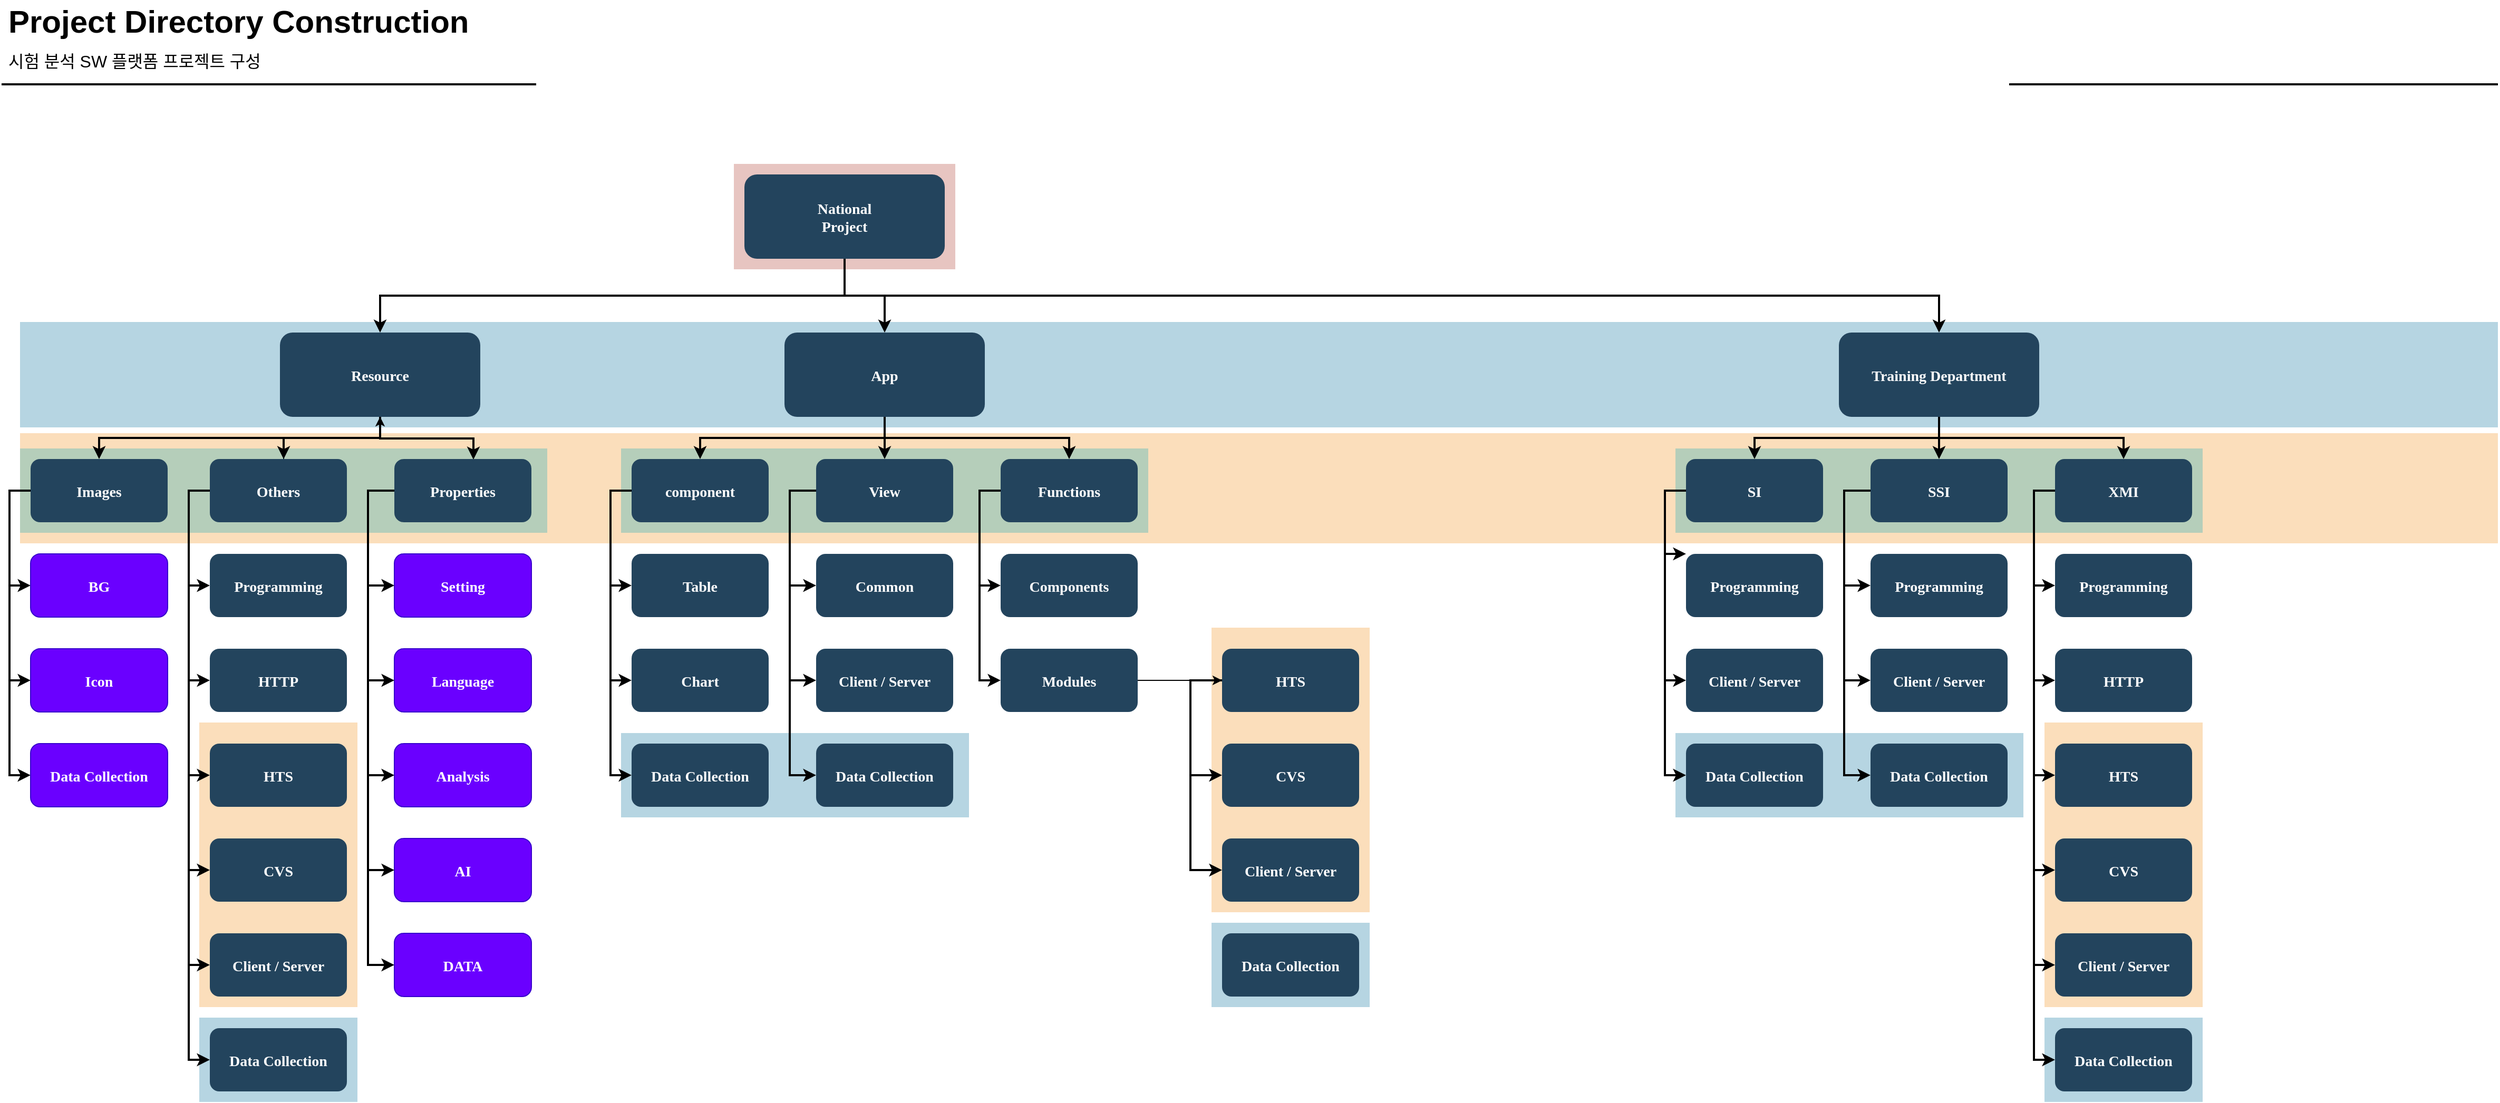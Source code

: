 <mxfile version="13.6.6" type="github">
  <diagram name="Page-1" id="2c0d36ab-eaac-3732-788b-9136903baeff">
    <mxGraphModel dx="1673" dy="934" grid="1" gridSize="10" guides="1" tooltips="1" connect="1" arrows="1" fold="1" page="1" pageScale="1.5" pageWidth="1654" pageHeight="1169" background="#ffffff" math="0" shadow="0">
      <root>
        <mxCell id="0" />
        <mxCell id="1" parent="0" />
        <mxCell id="123" value="" style="fillColor=#AE4132;strokeColor=none;opacity=30;" parent="1" vertex="1">
          <mxGeometry x="747" y="175.5" width="210" height="100.0" as="geometry" />
        </mxCell>
        <mxCell id="122" value="" style="fillColor=#10739E;strokeColor=none;opacity=30;" parent="1" vertex="1">
          <mxGeometry x="70" y="325.5" width="2350" height="100" as="geometry" />
        </mxCell>
        <mxCell id="121" value="" style="fillColor=#F2931E;strokeColor=none;opacity=30;" parent="1" vertex="1">
          <mxGeometry x="1990" y="705.5" width="150" height="270" as="geometry" />
        </mxCell>
        <mxCell id="119" value="" style="fillColor=#F2931E;strokeColor=none;opacity=30;" parent="1" vertex="1">
          <mxGeometry x="1200" y="615.5" width="150" height="270" as="geometry" />
        </mxCell>
        <mxCell id="117" value="" style="fillColor=#F2931E;strokeColor=none;opacity=30;" parent="1" vertex="1">
          <mxGeometry x="70" y="431" width="2350" height="104.5" as="geometry" />
        </mxCell>
        <mxCell id="116" value="" style="fillColor=#10739E;strokeColor=none;opacity=30;" parent="1" vertex="1">
          <mxGeometry x="1990" y="985.5" width="150" height="80" as="geometry" />
        </mxCell>
        <mxCell id="115" value="" style="fillColor=#10739E;strokeColor=none;opacity=30;" parent="1" vertex="1">
          <mxGeometry x="1640" y="715.5" width="330" height="80" as="geometry" />
        </mxCell>
        <mxCell id="114" value="" style="fillColor=#10739E;strokeColor=none;opacity=30;" parent="1" vertex="1">
          <mxGeometry x="1200" y="895.5" width="150" height="80" as="geometry" />
        </mxCell>
        <mxCell id="113" value="" style="fillColor=#10739E;strokeColor=none;opacity=30;" parent="1" vertex="1">
          <mxGeometry x="640" y="715.5" width="330.0" height="80" as="geometry" />
        </mxCell>
        <mxCell id="110" value="" style="fillColor=#12AAB5;strokeColor=none;opacity=30;" parent="1" vertex="1">
          <mxGeometry x="1640" y="445.5" width="500" height="80" as="geometry" />
        </mxCell>
        <mxCell id="109" value="" style="fillColor=#12AAB5;strokeColor=none;opacity=30;" parent="1" vertex="1">
          <mxGeometry x="640" y="445.5" width="500" height="80" as="geometry" />
        </mxCell>
        <mxCell id="2" value="National&#xa;Project" style="rounded=1;fillColor=#23445D;gradientColor=none;strokeColor=none;fontColor=#FFFFFF;fontStyle=1;fontFamily=Tahoma;fontSize=14" parent="1" vertex="1">
          <mxGeometry x="757" y="185.5" width="190" height="80" as="geometry" />
        </mxCell>
        <mxCell id="4" value="Training Department" style="rounded=1;fillColor=#23445D;gradientColor=none;strokeColor=none;fontColor=#FFFFFF;fontStyle=1;fontFamily=Tahoma;fontSize=14" parent="1" vertex="1">
          <mxGeometry x="1795.0" y="335.5" width="190" height="80" as="geometry" />
        </mxCell>
        <mxCell id="9" value="" style="edgeStyle=elbowEdgeStyle;elbow=vertical;strokeWidth=2;rounded=0" parent="1" source="2" target="4" edge="1">
          <mxGeometry x="337" y="215.5" width="100" height="100" as="geometry">
            <mxPoint x="337" y="315.5" as="sourcePoint" />
            <mxPoint x="437" y="215.5" as="targetPoint" />
          </mxGeometry>
        </mxCell>
        <mxCell id="12" value="App" style="rounded=1;fillColor=#23445D;gradientColor=none;strokeColor=none;fontColor=#FFFFFF;fontStyle=1;fontFamily=Tahoma;fontSize=14" parent="1" vertex="1">
          <mxGeometry x="795.0" y="335.5" width="190" height="80" as="geometry" />
        </mxCell>
        <mxCell id="25" value="component" style="rounded=1;fillColor=#23445D;gradientColor=none;strokeColor=none;fontColor=#FFFFFF;fontStyle=1;fontFamily=Tahoma;fontSize=14" parent="1" vertex="1">
          <mxGeometry x="650" y="455.5" width="130" height="60" as="geometry" />
        </mxCell>
        <mxCell id="26" value="Table" style="rounded=1;fillColor=#23445D;gradientColor=none;strokeColor=none;fontColor=#FFFFFF;fontStyle=1;fontFamily=Tahoma;fontSize=14" parent="1" vertex="1">
          <mxGeometry x="650" y="545.5" width="130" height="60" as="geometry" />
        </mxCell>
        <mxCell id="27" value="Chart" style="rounded=1;fillColor=#23445D;gradientColor=none;strokeColor=none;fontColor=#FFFFFF;fontStyle=1;fontFamily=Tahoma;fontSize=14" parent="1" vertex="1">
          <mxGeometry x="650" y="635.5" width="130" height="60" as="geometry" />
        </mxCell>
        <mxCell id="28" value="Data Collection" style="rounded=1;fillColor=#23445D;gradientColor=none;strokeColor=none;fontColor=#FFFFFF;fontStyle=1;fontFamily=Tahoma;fontSize=14" parent="1" vertex="1">
          <mxGeometry x="650" y="725.5" width="130" height="60" as="geometry" />
        </mxCell>
        <mxCell id="29" value="View" style="rounded=1;fillColor=#23445D;gradientColor=none;strokeColor=none;fontColor=#FFFFFF;fontStyle=1;fontFamily=Tahoma;fontSize=14" parent="1" vertex="1">
          <mxGeometry x="825" y="455.5" width="130" height="60" as="geometry" />
        </mxCell>
        <mxCell id="30" value="Common" style="rounded=1;fillColor=#23445D;gradientColor=none;strokeColor=none;fontColor=#FFFFFF;fontStyle=1;fontFamily=Tahoma;fontSize=14" parent="1" vertex="1">
          <mxGeometry x="825" y="545.5" width="130" height="60" as="geometry" />
        </mxCell>
        <mxCell id="31" value="Client / Server" style="rounded=1;fillColor=#23445D;gradientColor=none;strokeColor=none;fontColor=#FFFFFF;fontStyle=1;fontFamily=Tahoma;fontSize=14" parent="1" vertex="1">
          <mxGeometry x="825" y="635.5" width="130" height="60" as="geometry" />
        </mxCell>
        <mxCell id="32" value="Data Collection" style="rounded=1;fillColor=#23445D;gradientColor=none;strokeColor=none;fontColor=#FFFFFF;fontStyle=1;fontFamily=Tahoma;fontSize=14" parent="1" vertex="1">
          <mxGeometry x="825" y="725.5" width="130" height="60" as="geometry" />
        </mxCell>
        <mxCell id="33" value="Functions" style="rounded=1;fillColor=#23445D;gradientColor=none;strokeColor=none;fontColor=#FFFFFF;fontStyle=1;fontFamily=Tahoma;fontSize=14" parent="1" vertex="1">
          <mxGeometry x="1000" y="455.5" width="130" height="60" as="geometry" />
        </mxCell>
        <mxCell id="34" value="Components" style="rounded=1;fillColor=#23445D;gradientColor=none;strokeColor=none;fontColor=#FFFFFF;fontStyle=1;fontFamily=Tahoma;fontSize=14" parent="1" vertex="1">
          <mxGeometry x="1000" y="545.5" width="130" height="60" as="geometry" />
        </mxCell>
        <mxCell id="VNOOyDUHC6UwMGlSPUmM-191" style="edgeStyle=orthogonalEdgeStyle;rounded=0;orthogonalLoop=1;jettySize=auto;html=1;exitX=1;exitY=0.5;exitDx=0;exitDy=0;entryX=0;entryY=0.5;entryDx=0;entryDy=0;fontSize=22;" edge="1" parent="1" source="35" target="VNOOyDUHC6UwMGlSPUmM-186">
          <mxGeometry relative="1" as="geometry" />
        </mxCell>
        <mxCell id="35" value="Modules" style="rounded=1;fillColor=#23445D;gradientColor=none;strokeColor=none;fontColor=#FFFFFF;fontStyle=1;fontFamily=Tahoma;fontSize=14" parent="1" vertex="1">
          <mxGeometry x="1000" y="635.5" width="130" height="60" as="geometry" />
        </mxCell>
        <mxCell id="44" value="SI" style="rounded=1;fillColor=#23445D;gradientColor=none;strokeColor=none;fontColor=#FFFFFF;fontStyle=1;fontFamily=Tahoma;fontSize=14" parent="1" vertex="1">
          <mxGeometry x="1650" y="455.5" width="130" height="60" as="geometry" />
        </mxCell>
        <mxCell id="45" value="Programming" style="rounded=1;fillColor=#23445D;gradientColor=none;strokeColor=none;fontColor=#FFFFFF;fontStyle=1;fontFamily=Tahoma;fontSize=14" parent="1" vertex="1">
          <mxGeometry x="1650" y="545.5" width="130" height="60" as="geometry" />
        </mxCell>
        <mxCell id="46" value="Client / Server" style="rounded=1;fillColor=#23445D;gradientColor=none;strokeColor=none;fontColor=#FFFFFF;fontStyle=1;fontFamily=Tahoma;fontSize=14" parent="1" vertex="1">
          <mxGeometry x="1650" y="635.5" width="130" height="60" as="geometry" />
        </mxCell>
        <mxCell id="47" value="Data Collection" style="rounded=1;fillColor=#23445D;gradientColor=none;strokeColor=none;fontColor=#FFFFFF;fontStyle=1;fontFamily=Tahoma;fontSize=14" parent="1" vertex="1">
          <mxGeometry x="1650" y="725.5" width="130" height="60" as="geometry" />
        </mxCell>
        <mxCell id="48" value="SSI" style="rounded=1;fillColor=#23445D;gradientColor=none;strokeColor=none;fontColor=#FFFFFF;fontStyle=1;fontFamily=Tahoma;fontSize=14" parent="1" vertex="1">
          <mxGeometry x="1825" y="455.5" width="130" height="60" as="geometry" />
        </mxCell>
        <mxCell id="49" value="Programming" style="rounded=1;fillColor=#23445D;gradientColor=none;strokeColor=none;fontColor=#FFFFFF;fontStyle=1;fontFamily=Tahoma;fontSize=14" parent="1" vertex="1">
          <mxGeometry x="1825" y="545.5" width="130" height="60" as="geometry" />
        </mxCell>
        <mxCell id="50" value="Client / Server" style="rounded=1;fillColor=#23445D;gradientColor=none;strokeColor=none;fontColor=#FFFFFF;fontStyle=1;fontFamily=Tahoma;fontSize=14" parent="1" vertex="1">
          <mxGeometry x="1825" y="635.5" width="130" height="60" as="geometry" />
        </mxCell>
        <mxCell id="51" value="Data Collection" style="rounded=1;fillColor=#23445D;gradientColor=none;strokeColor=none;fontColor=#FFFFFF;fontStyle=1;fontFamily=Tahoma;fontSize=14" parent="1" vertex="1">
          <mxGeometry x="1825" y="725.5" width="130" height="60" as="geometry" />
        </mxCell>
        <mxCell id="52" value="XMI" style="rounded=1;fillColor=#23445D;gradientColor=none;strokeColor=none;fontColor=#FFFFFF;fontStyle=1;fontFamily=Tahoma;fontSize=14" parent="1" vertex="1">
          <mxGeometry x="2000" y="455.5" width="130" height="60" as="geometry" />
        </mxCell>
        <mxCell id="53" value="Programming" style="rounded=1;fillColor=#23445D;gradientColor=none;strokeColor=none;fontColor=#FFFFFF;fontStyle=1;fontFamily=Tahoma;fontSize=14" parent="1" vertex="1">
          <mxGeometry x="2000" y="545.5" width="130" height="60" as="geometry" />
        </mxCell>
        <mxCell id="54" value="HTTP" style="rounded=1;fillColor=#23445D;gradientColor=none;strokeColor=none;fontColor=#FFFFFF;fontStyle=1;fontFamily=Tahoma;fontSize=14" parent="1" vertex="1">
          <mxGeometry x="2000" y="635.5" width="130" height="60" as="geometry" />
        </mxCell>
        <mxCell id="55" value="HTS" style="rounded=1;fillColor=#23445D;gradientColor=none;strokeColor=none;fontColor=#FFFFFF;fontStyle=1;fontFamily=Tahoma;fontSize=14" parent="1" vertex="1">
          <mxGeometry x="2000" y="725.5" width="130" height="60" as="geometry" />
        </mxCell>
        <mxCell id="56" value="CVS" style="rounded=1;fillColor=#23445D;gradientColor=none;strokeColor=none;fontColor=#FFFFFF;fontStyle=1;fontFamily=Tahoma;fontSize=14" parent="1" vertex="1">
          <mxGeometry x="2000" y="815.5" width="130" height="60" as="geometry" />
        </mxCell>
        <mxCell id="57" value="Client / Server" style="rounded=1;fillColor=#23445D;gradientColor=none;strokeColor=none;fontColor=#FFFFFF;fontStyle=1;fontFamily=Tahoma;fontSize=14" parent="1" vertex="1">
          <mxGeometry x="2000" y="905.5" width="130" height="60" as="geometry" />
        </mxCell>
        <mxCell id="58" value="Data Collection" style="rounded=1;fillColor=#23445D;gradientColor=none;strokeColor=none;fontColor=#FFFFFF;fontStyle=1;fontFamily=Tahoma;fontSize=14" parent="1" vertex="1">
          <mxGeometry x="2000" y="995.5" width="130" height="60" as="geometry" />
        </mxCell>
        <mxCell id="59" value="" style="edgeStyle=elbowEdgeStyle;elbow=vertical;strokeWidth=2;rounded=0" parent="1" source="2" target="12" edge="1">
          <mxGeometry x="347" y="225.5" width="100" height="100" as="geometry">
            <mxPoint x="862.0" y="275.5" as="sourcePoint" />
            <mxPoint x="1467.0" y="345.5" as="targetPoint" />
          </mxGeometry>
        </mxCell>
        <mxCell id="61" value="" style="edgeStyle=elbowEdgeStyle;elbow=vertical;strokeWidth=2;rounded=0;entryX=0.5;entryY=0;entryDx=0;entryDy=0;" parent="1" source="2" target="VNOOyDUHC6UwMGlSPUmM-139" edge="1">
          <mxGeometry x="-23" y="135.5" width="100" height="100" as="geometry">
            <mxPoint x="-23" y="235.5" as="sourcePoint" />
            <mxPoint x="202" y="335.5" as="targetPoint" />
          </mxGeometry>
        </mxCell>
        <mxCell id="70" value="" style="edgeStyle=elbowEdgeStyle;elbow=horizontal;strokeWidth=2;rounded=0" parent="1" source="25" target="26" edge="1">
          <mxGeometry x="210" y="135.5" width="100" height="100" as="geometry">
            <mxPoint x="210" y="235.5" as="sourcePoint" />
            <mxPoint x="310" y="135.5" as="targetPoint" />
            <Array as="points">
              <mxPoint x="630" y="535.5" />
            </Array>
          </mxGeometry>
        </mxCell>
        <mxCell id="71" value="" style="edgeStyle=elbowEdgeStyle;elbow=horizontal;strokeWidth=2;rounded=0" parent="1" source="25" target="27" edge="1">
          <mxGeometry x="210" y="135.5" width="100" height="100" as="geometry">
            <mxPoint x="210" y="235.5" as="sourcePoint" />
            <mxPoint x="310" y="135.5" as="targetPoint" />
            <Array as="points">
              <mxPoint x="630" y="575.5" />
            </Array>
          </mxGeometry>
        </mxCell>
        <mxCell id="72" value="" style="edgeStyle=elbowEdgeStyle;elbow=horizontal;strokeWidth=2;rounded=0" parent="1" source="25" target="28" edge="1">
          <mxGeometry x="210" y="135.5" width="100" height="100" as="geometry">
            <mxPoint x="210" y="235.5" as="sourcePoint" />
            <mxPoint x="310" y="135.5" as="targetPoint" />
            <Array as="points">
              <mxPoint x="630" y="615.5" />
            </Array>
          </mxGeometry>
        </mxCell>
        <mxCell id="73" value="" style="edgeStyle=elbowEdgeStyle;elbow=horizontal;strokeWidth=2;rounded=0" parent="1" source="29" target="30" edge="1">
          <mxGeometry x="210" y="135.5" width="100" height="100" as="geometry">
            <mxPoint x="210" y="235.5" as="sourcePoint" />
            <mxPoint x="310" y="135.5" as="targetPoint" />
            <Array as="points">
              <mxPoint x="800" y="535.5" />
            </Array>
          </mxGeometry>
        </mxCell>
        <mxCell id="74" value="" style="edgeStyle=elbowEdgeStyle;elbow=horizontal;strokeWidth=2;rounded=0" parent="1" source="29" target="31" edge="1">
          <mxGeometry x="210" y="135.5" width="100" height="100" as="geometry">
            <mxPoint x="210" y="235.5" as="sourcePoint" />
            <mxPoint x="310" y="135.5" as="targetPoint" />
            <Array as="points">
              <mxPoint x="800" y="575.5" />
            </Array>
          </mxGeometry>
        </mxCell>
        <mxCell id="75" value="" style="edgeStyle=elbowEdgeStyle;elbow=horizontal;strokeWidth=2;rounded=0" parent="1" source="29" target="32" edge="1">
          <mxGeometry x="210" y="135.5" width="100" height="100" as="geometry">
            <mxPoint x="210" y="235.5" as="sourcePoint" />
            <mxPoint x="310" y="135.5" as="targetPoint" />
            <Array as="points">
              <mxPoint x="800" y="615.5" />
            </Array>
          </mxGeometry>
        </mxCell>
        <mxCell id="76" value="" style="edgeStyle=elbowEdgeStyle;elbow=horizontal;strokeWidth=2;rounded=0" parent="1" source="33" target="34" edge="1">
          <mxGeometry x="210" y="135.5" width="100" height="100" as="geometry">
            <mxPoint x="210" y="235.5" as="sourcePoint" />
            <mxPoint x="310" y="135.5" as="targetPoint" />
            <Array as="points">
              <mxPoint x="980" y="535.5" />
            </Array>
          </mxGeometry>
        </mxCell>
        <mxCell id="77" value="" style="edgeStyle=elbowEdgeStyle;elbow=horizontal;strokeWidth=2;rounded=0" parent="1" source="33" target="35" edge="1">
          <mxGeometry x="210" y="135.5" width="100" height="100" as="geometry">
            <mxPoint x="210" y="235.5" as="sourcePoint" />
            <mxPoint x="310" y="135.5" as="targetPoint" />
            <Array as="points">
              <mxPoint x="980" y="575.5" />
            </Array>
          </mxGeometry>
        </mxCell>
        <mxCell id="84" value="" style="edgeStyle=elbowEdgeStyle;elbow=horizontal;strokeWidth=2;rounded=0" parent="1" source="44" target="45" edge="1">
          <mxGeometry x="410" y="135.5" width="100" height="100" as="geometry">
            <mxPoint x="410" y="235.5" as="sourcePoint" />
            <mxPoint x="510" y="135.5" as="targetPoint" />
            <Array as="points">
              <mxPoint x="1630" y="545.5" />
            </Array>
          </mxGeometry>
        </mxCell>
        <mxCell id="85" value="" style="edgeStyle=elbowEdgeStyle;elbow=horizontal;strokeWidth=2;rounded=0" parent="1" source="44" target="46" edge="1">
          <mxGeometry x="410" y="135.5" width="100" height="100" as="geometry">
            <mxPoint x="410" y="235.5" as="sourcePoint" />
            <mxPoint x="510" y="135.5" as="targetPoint" />
            <Array as="points">
              <mxPoint x="1630" y="575.5" />
            </Array>
          </mxGeometry>
        </mxCell>
        <mxCell id="86" value="" style="edgeStyle=elbowEdgeStyle;elbow=horizontal;strokeWidth=2;rounded=0" parent="1" source="44" target="47" edge="1">
          <mxGeometry x="410" y="135.5" width="100" height="100" as="geometry">
            <mxPoint x="410" y="235.5" as="sourcePoint" />
            <mxPoint x="510" y="135.5" as="targetPoint" />
            <Array as="points">
              <mxPoint x="1630" y="625.5" />
            </Array>
          </mxGeometry>
        </mxCell>
        <mxCell id="87" value="" style="edgeStyle=elbowEdgeStyle;elbow=horizontal;strokeWidth=2;rounded=0" parent="1" source="48" target="49" edge="1">
          <mxGeometry x="410" y="135.5" width="100" height="100" as="geometry">
            <mxPoint x="410" y="235.5" as="sourcePoint" />
            <mxPoint x="510" y="135.5" as="targetPoint" />
            <Array as="points">
              <mxPoint x="1800" y="535.5" />
            </Array>
          </mxGeometry>
        </mxCell>
        <mxCell id="88" value="" style="edgeStyle=elbowEdgeStyle;elbow=horizontal;strokeWidth=2;rounded=0" parent="1" source="48" target="50" edge="1">
          <mxGeometry x="410" y="135.5" width="100" height="100" as="geometry">
            <mxPoint x="410" y="235.5" as="sourcePoint" />
            <mxPoint x="510" y="135.5" as="targetPoint" />
            <Array as="points">
              <mxPoint x="1800" y="595.5" />
            </Array>
          </mxGeometry>
        </mxCell>
        <mxCell id="89" value="" style="edgeStyle=elbowEdgeStyle;elbow=horizontal;strokeWidth=2;rounded=0" parent="1" source="48" target="51" edge="1">
          <mxGeometry x="410" y="135.5" width="100" height="100" as="geometry">
            <mxPoint x="410" y="235.5" as="sourcePoint" />
            <mxPoint x="510" y="135.5" as="targetPoint" />
            <Array as="points">
              <mxPoint x="1800" y="625.5" />
            </Array>
          </mxGeometry>
        </mxCell>
        <mxCell id="90" value="" style="edgeStyle=elbowEdgeStyle;elbow=horizontal;strokeWidth=2;rounded=0" parent="1" source="52" target="53" edge="1">
          <mxGeometry x="410" y="135.5" width="100" height="100" as="geometry">
            <mxPoint x="410" y="235.5" as="sourcePoint" />
            <mxPoint x="510" y="135.5" as="targetPoint" />
            <Array as="points">
              <mxPoint x="1980" y="535.5" />
            </Array>
          </mxGeometry>
        </mxCell>
        <mxCell id="91" value="" style="edgeStyle=elbowEdgeStyle;elbow=horizontal;strokeWidth=2;rounded=0" parent="1" source="52" target="54" edge="1">
          <mxGeometry x="410" y="135.5" width="100" height="100" as="geometry">
            <mxPoint x="410" y="235.5" as="sourcePoint" />
            <mxPoint x="510" y="135.5" as="targetPoint" />
            <Array as="points">
              <mxPoint x="1980" y="575.5" />
            </Array>
          </mxGeometry>
        </mxCell>
        <mxCell id="92" value="" style="edgeStyle=elbowEdgeStyle;elbow=horizontal;strokeWidth=2;rounded=0" parent="1" source="52" target="55" edge="1">
          <mxGeometry x="410" y="135.5" width="100" height="100" as="geometry">
            <mxPoint x="410" y="235.5" as="sourcePoint" />
            <mxPoint x="510" y="135.5" as="targetPoint" />
            <Array as="points">
              <mxPoint x="1980" y="625.5" />
            </Array>
          </mxGeometry>
        </mxCell>
        <mxCell id="93" value="" style="edgeStyle=elbowEdgeStyle;elbow=horizontal;strokeWidth=2;rounded=0" parent="1" source="52" target="56" edge="1">
          <mxGeometry x="410" y="135.5" width="100" height="100" as="geometry">
            <mxPoint x="410" y="235.5" as="sourcePoint" />
            <mxPoint x="510" y="135.5" as="targetPoint" />
            <Array as="points">
              <mxPoint x="1980" y="675.5" />
            </Array>
          </mxGeometry>
        </mxCell>
        <mxCell id="94" value="" style="edgeStyle=elbowEdgeStyle;elbow=horizontal;strokeWidth=2;rounded=0" parent="1" source="52" target="57" edge="1">
          <mxGeometry x="410" y="135.5" width="100" height="100" as="geometry">
            <mxPoint x="410" y="235.5" as="sourcePoint" />
            <mxPoint x="510" y="135.5" as="targetPoint" />
            <Array as="points">
              <mxPoint x="1980" y="725.5" />
            </Array>
          </mxGeometry>
        </mxCell>
        <mxCell id="95" value="" style="edgeStyle=elbowEdgeStyle;elbow=horizontal;strokeWidth=2;rounded=0" parent="1" source="52" target="58" edge="1">
          <mxGeometry x="410" y="135.5" width="100" height="100" as="geometry">
            <mxPoint x="410" y="235.5" as="sourcePoint" />
            <mxPoint x="510" y="135.5" as="targetPoint" />
            <Array as="points">
              <mxPoint x="1980" y="765.5" />
            </Array>
          </mxGeometry>
        </mxCell>
        <mxCell id="100" value="" style="edgeStyle=elbowEdgeStyle;elbow=vertical;strokeWidth=2;rounded=0" parent="1" source="12" target="25" edge="1">
          <mxGeometry x="210" y="135.5" width="100" height="100" as="geometry">
            <mxPoint x="210" y="235.5" as="sourcePoint" />
            <mxPoint x="310" y="135.5" as="targetPoint" />
          </mxGeometry>
        </mxCell>
        <mxCell id="101" value="" style="edgeStyle=elbowEdgeStyle;elbow=vertical;strokeWidth=2;rounded=0" parent="1" source="12" target="29" edge="1">
          <mxGeometry x="210" y="135.5" width="100" height="100" as="geometry">
            <mxPoint x="210" y="235.5" as="sourcePoint" />
            <mxPoint x="310" y="135.5" as="targetPoint" />
          </mxGeometry>
        </mxCell>
        <mxCell id="102" value="" style="edgeStyle=elbowEdgeStyle;elbow=vertical;strokeWidth=2;rounded=0" parent="1" source="12" target="33" edge="1">
          <mxGeometry x="210" y="135.5" width="100" height="100" as="geometry">
            <mxPoint x="210" y="235.5" as="sourcePoint" />
            <mxPoint x="310" y="135.5" as="targetPoint" />
          </mxGeometry>
        </mxCell>
        <mxCell id="104" value="" style="edgeStyle=elbowEdgeStyle;elbow=vertical;strokeWidth=2;rounded=0" parent="1" source="4" target="48" edge="1">
          <mxGeometry x="410" y="135.5" width="100" height="100" as="geometry">
            <mxPoint x="410" y="235.5" as="sourcePoint" />
            <mxPoint x="510" y="135.5" as="targetPoint" />
          </mxGeometry>
        </mxCell>
        <mxCell id="105" value="" style="edgeStyle=elbowEdgeStyle;elbow=vertical;strokeWidth=2;rounded=0" parent="1" source="4" target="44" edge="1">
          <mxGeometry x="410" y="135.5" width="100" height="100" as="geometry">
            <mxPoint x="410" y="235.5" as="sourcePoint" />
            <mxPoint x="510" y="135.5" as="targetPoint" />
          </mxGeometry>
        </mxCell>
        <mxCell id="106" value="" style="edgeStyle=elbowEdgeStyle;elbow=vertical;strokeWidth=2;rounded=0" parent="1" source="4" target="52" edge="1">
          <mxGeometry x="410" y="135.5" width="100" height="100" as="geometry">
            <mxPoint x="410" y="235.5" as="sourcePoint" />
            <mxPoint x="510" y="135.5" as="targetPoint" />
          </mxGeometry>
        </mxCell>
        <mxCell id="pixhOsrh7slj3E2B8Isp-123" value="Project Directory Construction" style="text;html=1;resizable=0;points=[];autosize=1;align=left;verticalAlign=top;spacingTop=-4;fontSize=30;fontStyle=1" parent="1" vertex="1">
          <mxGeometry x="56.5" y="20" width="450" height="40" as="geometry" />
        </mxCell>
        <mxCell id="pixhOsrh7slj3E2B8Isp-124" value="시험 분석 SW 플랫폼 프로젝트 구성" style="text;html=1;resizable=0;points=[];autosize=1;align=left;verticalAlign=top;spacingTop=-4;fontSize=16;" parent="1" vertex="1">
          <mxGeometry x="56.5" y="65.5" width="270" height="20" as="geometry" />
        </mxCell>
        <mxCell id="pixhOsrh7slj3E2B8Isp-125" value="" style="line;strokeWidth=2;html=1;fontSize=14;" parent="1" vertex="1">
          <mxGeometry x="52.5" y="95" width="2367.5" height="10" as="geometry" />
        </mxCell>
        <mxCell id="VNOOyDUHC6UwMGlSPUmM-135" value="" style="fillColor=#F2931E;strokeColor=none;opacity=30;" vertex="1" parent="1">
          <mxGeometry x="240" y="705.5" width="150" height="270" as="geometry" />
        </mxCell>
        <mxCell id="VNOOyDUHC6UwMGlSPUmM-136" value="" style="fillColor=#10739E;strokeColor=none;opacity=30;" vertex="1" parent="1">
          <mxGeometry x="240" y="985.5" width="150" height="80" as="geometry" />
        </mxCell>
        <mxCell id="VNOOyDUHC6UwMGlSPUmM-170" value="" style="edgeStyle=orthogonalEdgeStyle;rounded=0;orthogonalLoop=1;jettySize=auto;html=1;fontSize=22;exitX=0.5;exitY=0;exitDx=0;exitDy=0;" edge="1" parent="1" target="VNOOyDUHC6UwMGlSPUmM-139">
          <mxGeometry relative="1" as="geometry">
            <mxPoint x="320" y="455.5" as="sourcePoint" />
          </mxGeometry>
        </mxCell>
        <mxCell id="VNOOyDUHC6UwMGlSPUmM-138" value="" style="fillColor=#12AAB5;strokeColor=none;opacity=30;" vertex="1" parent="1">
          <mxGeometry x="70" y="445.5" width="500" height="80" as="geometry" />
        </mxCell>
        <mxCell id="VNOOyDUHC6UwMGlSPUmM-139" value="Resource" style="rounded=1;fillColor=#23445D;gradientColor=none;strokeColor=none;fontColor=#FFFFFF;fontStyle=1;fontFamily=Tahoma;fontSize=14" vertex="1" parent="1">
          <mxGeometry x="316.5" y="335.5" width="190" height="80" as="geometry" />
        </mxCell>
        <mxCell id="VNOOyDUHC6UwMGlSPUmM-140" value="Images" style="rounded=1;fillColor=#23445D;gradientColor=none;strokeColor=none;fontColor=#FFFFFF;fontStyle=1;fontFamily=Tahoma;fontSize=14" vertex="1" parent="1">
          <mxGeometry x="80" y="455.5" width="130" height="60" as="geometry" />
        </mxCell>
        <mxCell id="VNOOyDUHC6UwMGlSPUmM-141" value="BG" style="rounded=1;fillColor=#23445D;gradientColor=none;strokeColor=none;fontColor=#FFFFFF;fontStyle=1;fontFamily=Tahoma;fontSize=14" vertex="1" parent="1">
          <mxGeometry x="80" y="545.5" width="130" height="60" as="geometry" />
        </mxCell>
        <mxCell id="VNOOyDUHC6UwMGlSPUmM-142" value="Icon" style="rounded=1;fillColor=#23445D;gradientColor=none;strokeColor=none;fontColor=#FFFFFF;fontStyle=1;fontFamily=Tahoma;fontSize=14" vertex="1" parent="1">
          <mxGeometry x="80" y="635.5" width="130" height="60" as="geometry" />
        </mxCell>
        <mxCell id="VNOOyDUHC6UwMGlSPUmM-143" value="Data Collection" style="rounded=1;fillColor=#23445D;gradientColor=none;strokeColor=none;fontColor=#FFFFFF;fontStyle=1;fontFamily=Tahoma;fontSize=14" vertex="1" parent="1">
          <mxGeometry x="80" y="725.5" width="130" height="60" as="geometry" />
        </mxCell>
        <mxCell id="VNOOyDUHC6UwMGlSPUmM-148" value="Others" style="rounded=1;fillColor=#23445D;gradientColor=none;strokeColor=none;fontColor=#FFFFFF;fontStyle=1;fontFamily=Tahoma;fontSize=14" vertex="1" parent="1">
          <mxGeometry x="250" y="455.5" width="130" height="60" as="geometry" />
        </mxCell>
        <mxCell id="VNOOyDUHC6UwMGlSPUmM-149" value="Programming" style="rounded=1;fillColor=#23445D;gradientColor=none;strokeColor=none;fontColor=#FFFFFF;fontStyle=1;fontFamily=Tahoma;fontSize=14" vertex="1" parent="1">
          <mxGeometry x="250" y="545.5" width="130" height="60" as="geometry" />
        </mxCell>
        <mxCell id="VNOOyDUHC6UwMGlSPUmM-150" value="HTTP" style="rounded=1;fillColor=#23445D;gradientColor=none;strokeColor=none;fontColor=#FFFFFF;fontStyle=1;fontFamily=Tahoma;fontSize=14" vertex="1" parent="1">
          <mxGeometry x="250" y="635.5" width="130" height="60" as="geometry" />
        </mxCell>
        <mxCell id="VNOOyDUHC6UwMGlSPUmM-151" value="HTS" style="rounded=1;fillColor=#23445D;gradientColor=none;strokeColor=none;fontColor=#FFFFFF;fontStyle=1;fontFamily=Tahoma;fontSize=14" vertex="1" parent="1">
          <mxGeometry x="250" y="725.5" width="130" height="60" as="geometry" />
        </mxCell>
        <mxCell id="VNOOyDUHC6UwMGlSPUmM-152" value="CVS" style="rounded=1;fillColor=#23445D;gradientColor=none;strokeColor=none;fontColor=#FFFFFF;fontStyle=1;fontFamily=Tahoma;fontSize=14" vertex="1" parent="1">
          <mxGeometry x="250" y="815.5" width="130" height="60" as="geometry" />
        </mxCell>
        <mxCell id="VNOOyDUHC6UwMGlSPUmM-153" value="Client / Server" style="rounded=1;fillColor=#23445D;gradientColor=none;strokeColor=none;fontColor=#FFFFFF;fontStyle=1;fontFamily=Tahoma;fontSize=14" vertex="1" parent="1">
          <mxGeometry x="250" y="905.5" width="130" height="60" as="geometry" />
        </mxCell>
        <mxCell id="VNOOyDUHC6UwMGlSPUmM-154" value="Data Collection" style="rounded=1;fillColor=#23445D;gradientColor=none;strokeColor=none;fontColor=#FFFFFF;fontStyle=1;fontFamily=Tahoma;fontSize=14" vertex="1" parent="1">
          <mxGeometry x="250" y="995.5" width="130" height="60" as="geometry" />
        </mxCell>
        <mxCell id="VNOOyDUHC6UwMGlSPUmM-155" value="" style="edgeStyle=elbowEdgeStyle;elbow=horizontal;strokeWidth=2;rounded=0" edge="1" parent="1" source="VNOOyDUHC6UwMGlSPUmM-140" target="VNOOyDUHC6UwMGlSPUmM-141">
          <mxGeometry x="-360" y="135.5" width="100" height="100" as="geometry">
            <mxPoint x="-360" y="235.5" as="sourcePoint" />
            <mxPoint x="-260" y="135.5" as="targetPoint" />
            <Array as="points">
              <mxPoint x="60" y="535.5" />
            </Array>
          </mxGeometry>
        </mxCell>
        <mxCell id="VNOOyDUHC6UwMGlSPUmM-156" value="" style="edgeStyle=elbowEdgeStyle;elbow=horizontal;strokeWidth=2;rounded=0" edge="1" parent="1" source="VNOOyDUHC6UwMGlSPUmM-140" target="VNOOyDUHC6UwMGlSPUmM-142">
          <mxGeometry x="-360" y="135.5" width="100" height="100" as="geometry">
            <mxPoint x="-360" y="235.5" as="sourcePoint" />
            <mxPoint x="-260" y="135.5" as="targetPoint" />
            <Array as="points">
              <mxPoint x="60" y="575.5" />
            </Array>
          </mxGeometry>
        </mxCell>
        <mxCell id="VNOOyDUHC6UwMGlSPUmM-157" value="" style="edgeStyle=elbowEdgeStyle;elbow=horizontal;strokeWidth=2;rounded=0" edge="1" parent="1" source="VNOOyDUHC6UwMGlSPUmM-140" target="VNOOyDUHC6UwMGlSPUmM-143">
          <mxGeometry x="-360" y="135.5" width="100" height="100" as="geometry">
            <mxPoint x="-360" y="235.5" as="sourcePoint" />
            <mxPoint x="-260" y="135.5" as="targetPoint" />
            <Array as="points">
              <mxPoint x="60" y="615.5" />
            </Array>
          </mxGeometry>
        </mxCell>
        <mxCell id="VNOOyDUHC6UwMGlSPUmM-161" value="" style="edgeStyle=elbowEdgeStyle;elbow=horizontal;strokeWidth=2;rounded=0" edge="1" parent="1" source="VNOOyDUHC6UwMGlSPUmM-148" target="VNOOyDUHC6UwMGlSPUmM-149">
          <mxGeometry x="-540" y="135.5" width="100" height="100" as="geometry">
            <mxPoint x="-540" y="235.5" as="sourcePoint" />
            <mxPoint x="-440" y="135.5" as="targetPoint" />
            <Array as="points">
              <mxPoint x="230" y="535.5" />
            </Array>
          </mxGeometry>
        </mxCell>
        <mxCell id="VNOOyDUHC6UwMGlSPUmM-162" value="" style="edgeStyle=elbowEdgeStyle;elbow=horizontal;strokeWidth=2;rounded=0" edge="1" parent="1" source="VNOOyDUHC6UwMGlSPUmM-148" target="VNOOyDUHC6UwMGlSPUmM-150">
          <mxGeometry x="-540" y="135.5" width="100" height="100" as="geometry">
            <mxPoint x="-540" y="235.5" as="sourcePoint" />
            <mxPoint x="-440" y="135.5" as="targetPoint" />
            <Array as="points">
              <mxPoint x="230" y="575.5" />
            </Array>
          </mxGeometry>
        </mxCell>
        <mxCell id="VNOOyDUHC6UwMGlSPUmM-163" value="" style="edgeStyle=elbowEdgeStyle;elbow=horizontal;strokeWidth=2;rounded=0" edge="1" parent="1" source="VNOOyDUHC6UwMGlSPUmM-148" target="VNOOyDUHC6UwMGlSPUmM-151">
          <mxGeometry x="-540" y="135.5" width="100" height="100" as="geometry">
            <mxPoint x="-540" y="235.5" as="sourcePoint" />
            <mxPoint x="-440" y="135.5" as="targetPoint" />
            <Array as="points">
              <mxPoint x="230" y="625.5" />
            </Array>
          </mxGeometry>
        </mxCell>
        <mxCell id="VNOOyDUHC6UwMGlSPUmM-164" value="" style="edgeStyle=elbowEdgeStyle;elbow=horizontal;strokeWidth=2;rounded=0" edge="1" parent="1" source="VNOOyDUHC6UwMGlSPUmM-148" target="VNOOyDUHC6UwMGlSPUmM-152">
          <mxGeometry x="-540" y="135.5" width="100" height="100" as="geometry">
            <mxPoint x="-540" y="235.5" as="sourcePoint" />
            <mxPoint x="-440" y="135.5" as="targetPoint" />
            <Array as="points">
              <mxPoint x="230" y="665.5" />
            </Array>
          </mxGeometry>
        </mxCell>
        <mxCell id="VNOOyDUHC6UwMGlSPUmM-165" value="" style="edgeStyle=elbowEdgeStyle;elbow=horizontal;strokeWidth=2;rounded=0" edge="1" parent="1" source="VNOOyDUHC6UwMGlSPUmM-148" target="VNOOyDUHC6UwMGlSPUmM-153">
          <mxGeometry x="-540" y="135.5" width="100" height="100" as="geometry">
            <mxPoint x="-540" y="235.5" as="sourcePoint" />
            <mxPoint x="-440" y="135.5" as="targetPoint" />
            <Array as="points">
              <mxPoint x="230" y="705.5" />
            </Array>
          </mxGeometry>
        </mxCell>
        <mxCell id="VNOOyDUHC6UwMGlSPUmM-166" value="" style="edgeStyle=elbowEdgeStyle;elbow=horizontal;strokeWidth=2;rounded=0" edge="1" parent="1" source="VNOOyDUHC6UwMGlSPUmM-148" target="VNOOyDUHC6UwMGlSPUmM-154">
          <mxGeometry x="-540" y="135.5" width="100" height="100" as="geometry">
            <mxPoint x="-540" y="235.5" as="sourcePoint" />
            <mxPoint x="-440" y="135.5" as="targetPoint" />
            <Array as="points">
              <mxPoint x="230" y="755.5" />
            </Array>
          </mxGeometry>
        </mxCell>
        <mxCell id="VNOOyDUHC6UwMGlSPUmM-167" value="" style="edgeStyle=elbowEdgeStyle;elbow=vertical;strokeWidth=2;rounded=0" edge="1" parent="1" source="VNOOyDUHC6UwMGlSPUmM-139" target="VNOOyDUHC6UwMGlSPUmM-140">
          <mxGeometry x="-360" y="135.5" width="100" height="100" as="geometry">
            <mxPoint x="-360" y="235.5" as="sourcePoint" />
            <mxPoint x="-260" y="135.5" as="targetPoint" />
          </mxGeometry>
        </mxCell>
        <mxCell id="VNOOyDUHC6UwMGlSPUmM-168" value="" style="edgeStyle=elbowEdgeStyle;elbow=vertical;strokeWidth=2;rounded=0" edge="1" parent="1" source="VNOOyDUHC6UwMGlSPUmM-139">
          <mxGeometry x="-360" y="135.5" width="100" height="100" as="geometry">
            <mxPoint x="-360" y="235.5" as="sourcePoint" />
            <mxPoint x="320" y="455.5" as="targetPoint" />
          </mxGeometry>
        </mxCell>
        <mxCell id="VNOOyDUHC6UwMGlSPUmM-169" value="" style="edgeStyle=elbowEdgeStyle;elbow=vertical;strokeWidth=2;rounded=0" edge="1" parent="1" source="VNOOyDUHC6UwMGlSPUmM-139">
          <mxGeometry x="-360" y="135.5" width="100" height="100" as="geometry">
            <mxPoint x="-360" y="235.5" as="sourcePoint" />
            <mxPoint x="500" y="456" as="targetPoint" />
          </mxGeometry>
        </mxCell>
        <mxCell id="VNOOyDUHC6UwMGlSPUmM-171" value="BG" style="rounded=1;fillColor=#6a00ff;strokeColor=#3700CC;fontStyle=1;fontFamily=Tahoma;fontSize=14;fontColor=#ffffff;" vertex="1" parent="1">
          <mxGeometry x="80" y="545.5" width="130" height="60" as="geometry" />
        </mxCell>
        <mxCell id="VNOOyDUHC6UwMGlSPUmM-172" value="Icon" style="rounded=1;fillColor=#6a00ff;strokeColor=#3700CC;fontStyle=1;fontFamily=Tahoma;fontSize=14;fontColor=#ffffff;" vertex="1" parent="1">
          <mxGeometry x="80" y="635.5" width="130" height="60" as="geometry" />
        </mxCell>
        <mxCell id="VNOOyDUHC6UwMGlSPUmM-173" value="Data Collection" style="rounded=1;fillColor=#6a00ff;strokeColor=#3700CC;fontStyle=1;fontFamily=Tahoma;fontSize=14;fontColor=#ffffff;" vertex="1" parent="1">
          <mxGeometry x="80" y="725.5" width="130" height="60" as="geometry" />
        </mxCell>
        <mxCell id="VNOOyDUHC6UwMGlSPUmM-177" value="Properties" style="rounded=1;fillColor=#23445D;gradientColor=none;strokeColor=none;fontColor=#FFFFFF;fontStyle=1;fontFamily=Tahoma;fontSize=14" vertex="1" parent="1">
          <mxGeometry x="425" y="455.5" width="130" height="60" as="geometry" />
        </mxCell>
        <mxCell id="VNOOyDUHC6UwMGlSPUmM-178" value="Setting" style="rounded=1;fillColor=#6a00ff;strokeColor=#3700CC;fontStyle=1;fontFamily=Tahoma;fontSize=14;fontColor=#ffffff;" vertex="1" parent="1">
          <mxGeometry x="425" y="545.5" width="130" height="60" as="geometry" />
        </mxCell>
        <mxCell id="VNOOyDUHC6UwMGlSPUmM-179" value="Language" style="rounded=1;fillColor=#6a00ff;strokeColor=#3700CC;fontStyle=1;fontFamily=Tahoma;fontSize=14;fontColor=#ffffff;" vertex="1" parent="1">
          <mxGeometry x="425" y="635.5" width="130" height="60" as="geometry" />
        </mxCell>
        <mxCell id="VNOOyDUHC6UwMGlSPUmM-180" value="Analysis" style="rounded=1;fillColor=#6a00ff;strokeColor=#3700CC;fontColor=#ffffff;fontStyle=1;fontFamily=Tahoma;fontSize=14" vertex="1" parent="1">
          <mxGeometry x="425" y="725.5" width="130" height="60" as="geometry" />
        </mxCell>
        <mxCell id="VNOOyDUHC6UwMGlSPUmM-181" value="" style="edgeStyle=elbowEdgeStyle;elbow=horizontal;strokeWidth=2;rounded=0" edge="1" parent="1" source="VNOOyDUHC6UwMGlSPUmM-177" target="VNOOyDUHC6UwMGlSPUmM-178">
          <mxGeometry x="-190" y="135.5" width="100" height="100" as="geometry">
            <mxPoint x="-190" y="235.5" as="sourcePoint" />
            <mxPoint x="-90" y="135.5" as="targetPoint" />
            <Array as="points">
              <mxPoint x="400" y="535.5" />
            </Array>
          </mxGeometry>
        </mxCell>
        <mxCell id="VNOOyDUHC6UwMGlSPUmM-182" value="" style="edgeStyle=elbowEdgeStyle;elbow=horizontal;strokeWidth=2;rounded=0" edge="1" parent="1" source="VNOOyDUHC6UwMGlSPUmM-177" target="VNOOyDUHC6UwMGlSPUmM-179">
          <mxGeometry x="-190" y="135.5" width="100" height="100" as="geometry">
            <mxPoint x="-190" y="235.5" as="sourcePoint" />
            <mxPoint x="-90" y="135.5" as="targetPoint" />
            <Array as="points">
              <mxPoint x="400" y="575.5" />
            </Array>
          </mxGeometry>
        </mxCell>
        <mxCell id="VNOOyDUHC6UwMGlSPUmM-183" value="" style="edgeStyle=elbowEdgeStyle;elbow=horizontal;strokeWidth=2;rounded=0" edge="1" parent="1" source="VNOOyDUHC6UwMGlSPUmM-177" target="VNOOyDUHC6UwMGlSPUmM-180">
          <mxGeometry x="-190" y="135.5" width="100" height="100" as="geometry">
            <mxPoint x="-190" y="235.5" as="sourcePoint" />
            <mxPoint x="-90" y="135.5" as="targetPoint" />
            <Array as="points">
              <mxPoint x="400" y="615.5" />
            </Array>
          </mxGeometry>
        </mxCell>
        <mxCell id="VNOOyDUHC6UwMGlSPUmM-184" value="AI" style="rounded=1;fillColor=#6a00ff;strokeColor=#3700CC;fontColor=#ffffff;fontStyle=1;fontFamily=Tahoma;fontSize=14" vertex="1" parent="1">
          <mxGeometry x="425" y="815.5" width="130" height="60" as="geometry" />
        </mxCell>
        <mxCell id="VNOOyDUHC6UwMGlSPUmM-185" value="" style="edgeStyle=elbowEdgeStyle;elbow=horizontal;strokeWidth=2;rounded=0;exitX=0;exitY=0.5;exitDx=0;exitDy=0;entryX=0;entryY=0.5;entryDx=0;entryDy=0;" edge="1" parent="1" source="VNOOyDUHC6UwMGlSPUmM-177" target="VNOOyDUHC6UwMGlSPUmM-184">
          <mxGeometry x="-180" y="145.5" width="100" height="100" as="geometry">
            <mxPoint x="435" y="495.5" as="sourcePoint" />
            <mxPoint x="435" y="765.5" as="targetPoint" />
            <Array as="points">
              <mxPoint x="400" y="780" />
              <mxPoint x="410" y="625.5" />
            </Array>
          </mxGeometry>
        </mxCell>
        <mxCell id="VNOOyDUHC6UwMGlSPUmM-186" value="HTS" style="rounded=1;fillColor=#23445D;gradientColor=none;strokeColor=none;fontColor=#FFFFFF;fontStyle=1;fontFamily=Tahoma;fontSize=14" vertex="1" parent="1">
          <mxGeometry x="1210" y="635.5" width="130" height="60" as="geometry" />
        </mxCell>
        <mxCell id="VNOOyDUHC6UwMGlSPUmM-187" value="CVS" style="rounded=1;fillColor=#23445D;gradientColor=none;strokeColor=none;fontColor=#FFFFFF;fontStyle=1;fontFamily=Tahoma;fontSize=14" vertex="1" parent="1">
          <mxGeometry x="1210" y="725.5" width="130" height="60" as="geometry" />
        </mxCell>
        <mxCell id="VNOOyDUHC6UwMGlSPUmM-188" value="Client / Server" style="rounded=1;fillColor=#23445D;gradientColor=none;strokeColor=none;fontColor=#FFFFFF;fontStyle=1;fontFamily=Tahoma;fontSize=14" vertex="1" parent="1">
          <mxGeometry x="1210" y="815.5" width="130" height="60" as="geometry" />
        </mxCell>
        <mxCell id="VNOOyDUHC6UwMGlSPUmM-189" value="Data Collection" style="rounded=1;fillColor=#23445D;gradientColor=none;strokeColor=none;fontColor=#FFFFFF;fontStyle=1;fontFamily=Tahoma;fontSize=14" vertex="1" parent="1">
          <mxGeometry x="1210" y="905.5" width="130" height="60" as="geometry" />
        </mxCell>
        <mxCell id="VNOOyDUHC6UwMGlSPUmM-190" value="" style="edgeStyle=elbowEdgeStyle;elbow=horizontal;strokeWidth=2;rounded=0;exitX=0;exitY=0.5;exitDx=0;exitDy=0;entryX=0;entryY=0.5;entryDx=0;entryDy=0;" edge="1" parent="1" source="VNOOyDUHC6UwMGlSPUmM-186" target="VNOOyDUHC6UwMGlSPUmM-187">
          <mxGeometry x="390" y="330" width="100" height="100" as="geometry">
            <mxPoint x="1180.0" y="680" as="sourcePoint" />
            <mxPoint x="1180.0" y="860" as="targetPoint" />
            <Array as="points">
              <mxPoint x="1180" y="760" />
            </Array>
          </mxGeometry>
        </mxCell>
        <mxCell id="VNOOyDUHC6UwMGlSPUmM-192" value="" style="edgeStyle=elbowEdgeStyle;elbow=horizontal;strokeWidth=2;rounded=0;exitX=0;exitY=0.5;exitDx=0;exitDy=0;entryX=0;entryY=0.5;entryDx=0;entryDy=0;" edge="1" parent="1" source="VNOOyDUHC6UwMGlSPUmM-186" target="VNOOyDUHC6UwMGlSPUmM-188">
          <mxGeometry x="400" y="340" width="100" height="100" as="geometry">
            <mxPoint x="1220.0" y="675.5" as="sourcePoint" />
            <mxPoint x="1220.0" y="765.5" as="targetPoint" />
            <Array as="points">
              <mxPoint x="1180" y="780" />
              <mxPoint x="1190" y="770" />
            </Array>
          </mxGeometry>
        </mxCell>
        <mxCell id="VNOOyDUHC6UwMGlSPUmM-193" value="" style="edgeStyle=elbowEdgeStyle;elbow=horizontal;strokeWidth=2;rounded=0;exitX=0;exitY=0.5;exitDx=0;exitDy=0;entryX=0;entryY=0.5;entryDx=0;entryDy=0;" edge="1" parent="1" source="VNOOyDUHC6UwMGlSPUmM-177">
          <mxGeometry x="-180" y="235.5" width="100" height="100" as="geometry">
            <mxPoint x="425" y="575.5" as="sourcePoint" />
            <mxPoint x="425" y="935.5" as="targetPoint" />
            <Array as="points">
              <mxPoint x="400" y="870" />
              <mxPoint x="410" y="715.5" />
            </Array>
          </mxGeometry>
        </mxCell>
        <mxCell id="VNOOyDUHC6UwMGlSPUmM-194" value="DATA" style="rounded=1;fillColor=#6a00ff;strokeColor=#3700CC;fontColor=#ffffff;fontStyle=1;fontFamily=Tahoma;fontSize=14" vertex="1" parent="1">
          <mxGeometry x="425" y="905.5" width="130" height="60" as="geometry" />
        </mxCell>
      </root>
    </mxGraphModel>
  </diagram>
</mxfile>
